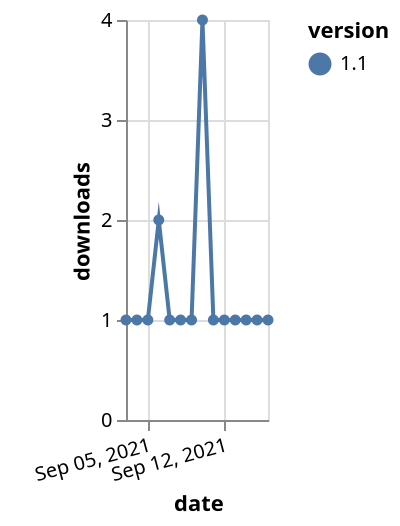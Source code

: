 {"$schema": "https://vega.github.io/schema/vega-lite/v5.json", "description": "A simple bar chart with embedded data.", "data": {"values": [{"date": "2021-09-03", "total": 227, "delta": 1, "version": "1.1"}, {"date": "2021-09-04", "total": 228, "delta": 1, "version": "1.1"}, {"date": "2021-09-05", "total": 229, "delta": 1, "version": "1.1"}, {"date": "2021-09-06", "total": 231, "delta": 2, "version": "1.1"}, {"date": "2021-09-07", "total": 232, "delta": 1, "version": "1.1"}, {"date": "2021-09-08", "total": 233, "delta": 1, "version": "1.1"}, {"date": "2021-09-09", "total": 234, "delta": 1, "version": "1.1"}, {"date": "2021-09-10", "total": 238, "delta": 4, "version": "1.1"}, {"date": "2021-09-11", "total": 239, "delta": 1, "version": "1.1"}, {"date": "2021-09-12", "total": 240, "delta": 1, "version": "1.1"}, {"date": "2021-09-13", "total": 241, "delta": 1, "version": "1.1"}, {"date": "2021-09-14", "total": 242, "delta": 1, "version": "1.1"}, {"date": "2021-09-15", "total": 243, "delta": 1, "version": "1.1"}, {"date": "2021-09-16", "total": 244, "delta": 1, "version": "1.1"}]}, "width": "container", "mark": {"type": "line", "point": {"filled": true}}, "encoding": {"x": {"field": "date", "type": "temporal", "timeUnit": "yearmonthdate", "title": "date", "axis": {"labelAngle": -15}}, "y": {"field": "delta", "type": "quantitative", "title": "downloads"}, "color": {"field": "version", "type": "nominal"}, "tooltip": {"field": "delta"}}}